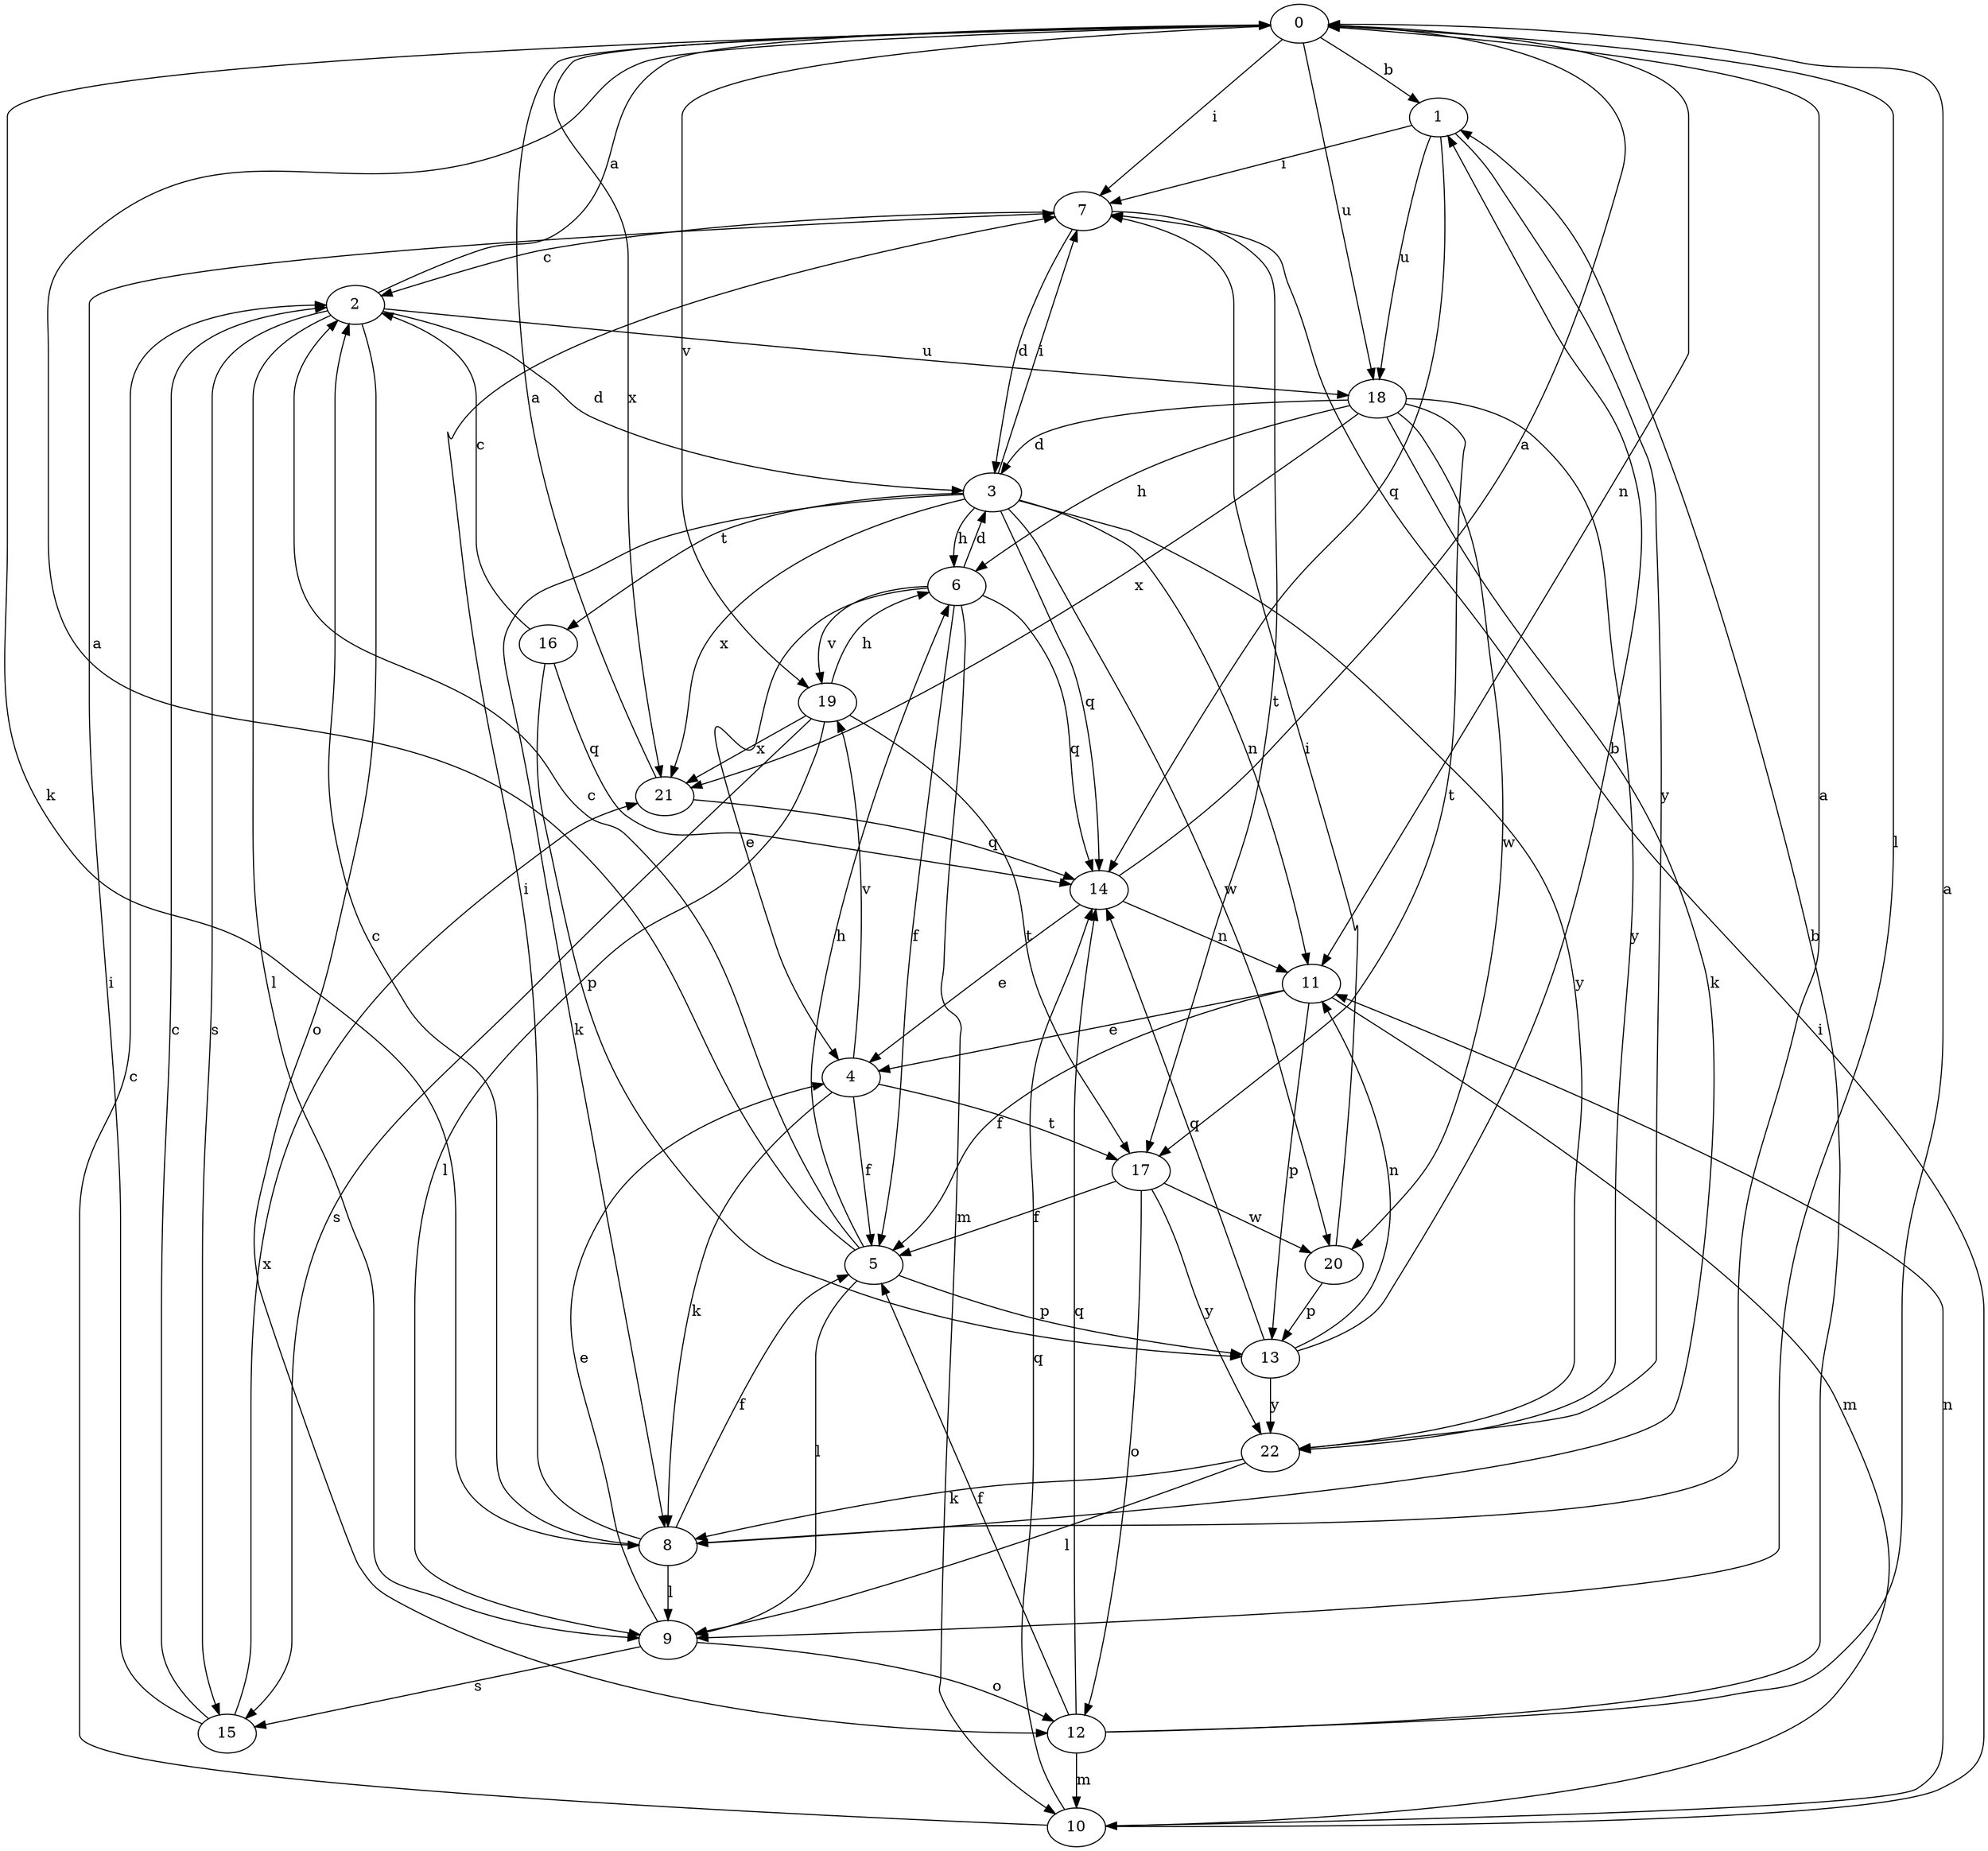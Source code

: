 strict digraph  {
0;
1;
2;
3;
4;
5;
6;
7;
8;
9;
10;
11;
12;
13;
14;
15;
16;
17;
18;
19;
20;
21;
22;
0 -> 1  [label=b];
0 -> 7  [label=i];
0 -> 8  [label=k];
0 -> 9  [label=l];
0 -> 11  [label=n];
0 -> 18  [label=u];
0 -> 19  [label=v];
0 -> 21  [label=x];
1 -> 7  [label=i];
1 -> 14  [label=q];
1 -> 18  [label=u];
1 -> 22  [label=y];
2 -> 0  [label=a];
2 -> 3  [label=d];
2 -> 9  [label=l];
2 -> 12  [label=o];
2 -> 15  [label=s];
2 -> 18  [label=u];
3 -> 6  [label=h];
3 -> 7  [label=i];
3 -> 8  [label=k];
3 -> 11  [label=n];
3 -> 14  [label=q];
3 -> 16  [label=t];
3 -> 20  [label=w];
3 -> 21  [label=x];
3 -> 22  [label=y];
4 -> 5  [label=f];
4 -> 8  [label=k];
4 -> 17  [label=t];
4 -> 19  [label=v];
5 -> 0  [label=a];
5 -> 2  [label=c];
5 -> 6  [label=h];
5 -> 9  [label=l];
5 -> 13  [label=p];
6 -> 3  [label=d];
6 -> 4  [label=e];
6 -> 5  [label=f];
6 -> 10  [label=m];
6 -> 14  [label=q];
6 -> 19  [label=v];
7 -> 2  [label=c];
7 -> 3  [label=d];
7 -> 17  [label=t];
8 -> 0  [label=a];
8 -> 2  [label=c];
8 -> 5  [label=f];
8 -> 7  [label=i];
8 -> 9  [label=l];
9 -> 4  [label=e];
9 -> 12  [label=o];
9 -> 15  [label=s];
10 -> 2  [label=c];
10 -> 7  [label=i];
10 -> 11  [label=n];
10 -> 14  [label=q];
11 -> 4  [label=e];
11 -> 5  [label=f];
11 -> 10  [label=m];
11 -> 13  [label=p];
12 -> 0  [label=a];
12 -> 1  [label=b];
12 -> 5  [label=f];
12 -> 10  [label=m];
12 -> 14  [label=q];
13 -> 1  [label=b];
13 -> 11  [label=n];
13 -> 14  [label=q];
13 -> 22  [label=y];
14 -> 0  [label=a];
14 -> 4  [label=e];
14 -> 11  [label=n];
15 -> 2  [label=c];
15 -> 7  [label=i];
15 -> 21  [label=x];
16 -> 2  [label=c];
16 -> 13  [label=p];
16 -> 14  [label=q];
17 -> 5  [label=f];
17 -> 12  [label=o];
17 -> 20  [label=w];
17 -> 22  [label=y];
18 -> 3  [label=d];
18 -> 6  [label=h];
18 -> 8  [label=k];
18 -> 17  [label=t];
18 -> 20  [label=w];
18 -> 21  [label=x];
18 -> 22  [label=y];
19 -> 6  [label=h];
19 -> 9  [label=l];
19 -> 15  [label=s];
19 -> 17  [label=t];
19 -> 21  [label=x];
20 -> 7  [label=i];
20 -> 13  [label=p];
21 -> 0  [label=a];
21 -> 14  [label=q];
22 -> 8  [label=k];
22 -> 9  [label=l];
}
